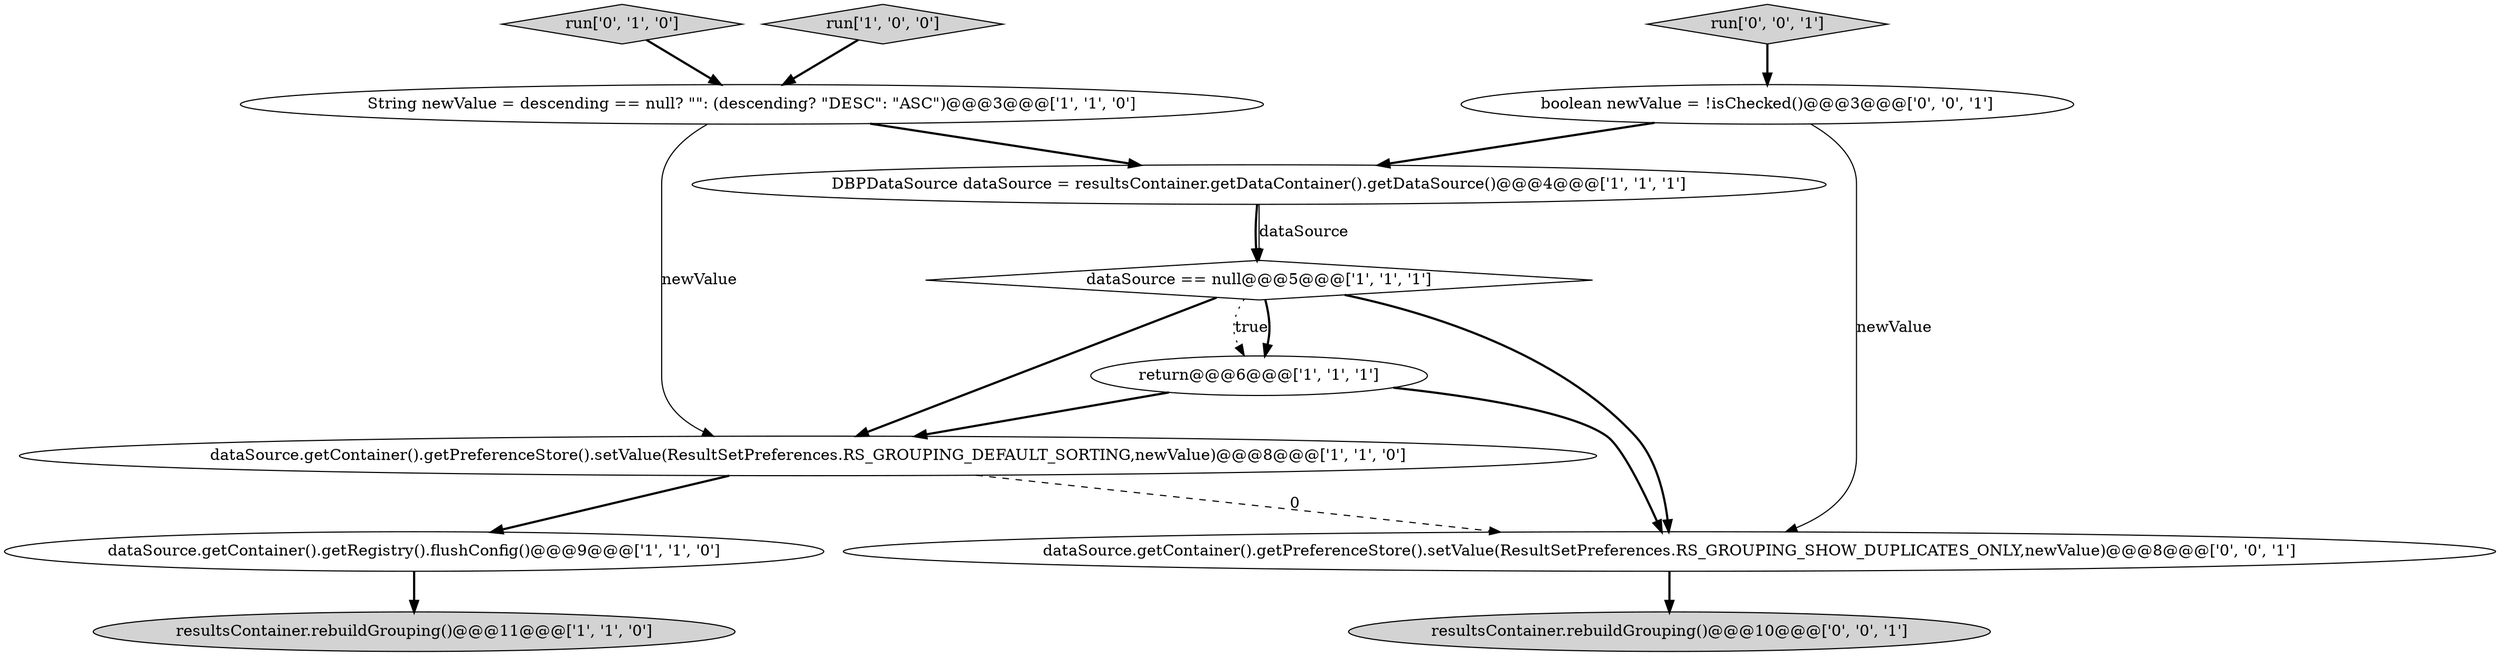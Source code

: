 digraph {
1 [style = filled, label = "dataSource.getContainer().getPreferenceStore().setValue(ResultSetPreferences.RS_GROUPING_DEFAULT_SORTING,newValue)@@@8@@@['1', '1', '0']", fillcolor = white, shape = ellipse image = "AAA0AAABBB1BBB"];
11 [style = filled, label = "dataSource.getContainer().getPreferenceStore().setValue(ResultSetPreferences.RS_GROUPING_SHOW_DUPLICATES_ONLY,newValue)@@@8@@@['0', '0', '1']", fillcolor = white, shape = ellipse image = "AAA0AAABBB3BBB"];
0 [style = filled, label = "dataSource.getContainer().getRegistry().flushConfig()@@@9@@@['1', '1', '0']", fillcolor = white, shape = ellipse image = "AAA0AAABBB1BBB"];
10 [style = filled, label = "boolean newValue = !isChecked()@@@3@@@['0', '0', '1']", fillcolor = white, shape = ellipse image = "AAA0AAABBB3BBB"];
8 [style = filled, label = "run['0', '1', '0']", fillcolor = lightgray, shape = diamond image = "AAA0AAABBB2BBB"];
2 [style = filled, label = "resultsContainer.rebuildGrouping()@@@11@@@['1', '1', '0']", fillcolor = lightgray, shape = ellipse image = "AAA0AAABBB1BBB"];
5 [style = filled, label = "dataSource == null@@@5@@@['1', '1', '1']", fillcolor = white, shape = diamond image = "AAA0AAABBB1BBB"];
12 [style = filled, label = "resultsContainer.rebuildGrouping()@@@10@@@['0', '0', '1']", fillcolor = lightgray, shape = ellipse image = "AAA0AAABBB3BBB"];
4 [style = filled, label = "run['1', '0', '0']", fillcolor = lightgray, shape = diamond image = "AAA0AAABBB1BBB"];
9 [style = filled, label = "run['0', '0', '1']", fillcolor = lightgray, shape = diamond image = "AAA0AAABBB3BBB"];
7 [style = filled, label = "DBPDataSource dataSource = resultsContainer.getDataContainer().getDataSource()@@@4@@@['1', '1', '1']", fillcolor = white, shape = ellipse image = "AAA0AAABBB1BBB"];
3 [style = filled, label = "String newValue = descending == null? \"\": (descending? \"DESC\": \"ASC\")@@@3@@@['1', '1', '0']", fillcolor = white, shape = ellipse image = "AAA0AAABBB1BBB"];
6 [style = filled, label = "return@@@6@@@['1', '1', '1']", fillcolor = white, shape = ellipse image = "AAA0AAABBB1BBB"];
7->5 [style = bold, label=""];
6->11 [style = bold, label=""];
5->6 [style = dotted, label="true"];
10->11 [style = solid, label="newValue"];
10->7 [style = bold, label=""];
3->1 [style = solid, label="newValue"];
0->2 [style = bold, label=""];
5->11 [style = bold, label=""];
11->12 [style = bold, label=""];
1->11 [style = dashed, label="0"];
6->1 [style = bold, label=""];
3->7 [style = bold, label=""];
4->3 [style = bold, label=""];
5->6 [style = bold, label=""];
8->3 [style = bold, label=""];
7->5 [style = solid, label="dataSource"];
9->10 [style = bold, label=""];
1->0 [style = bold, label=""];
5->1 [style = bold, label=""];
}
